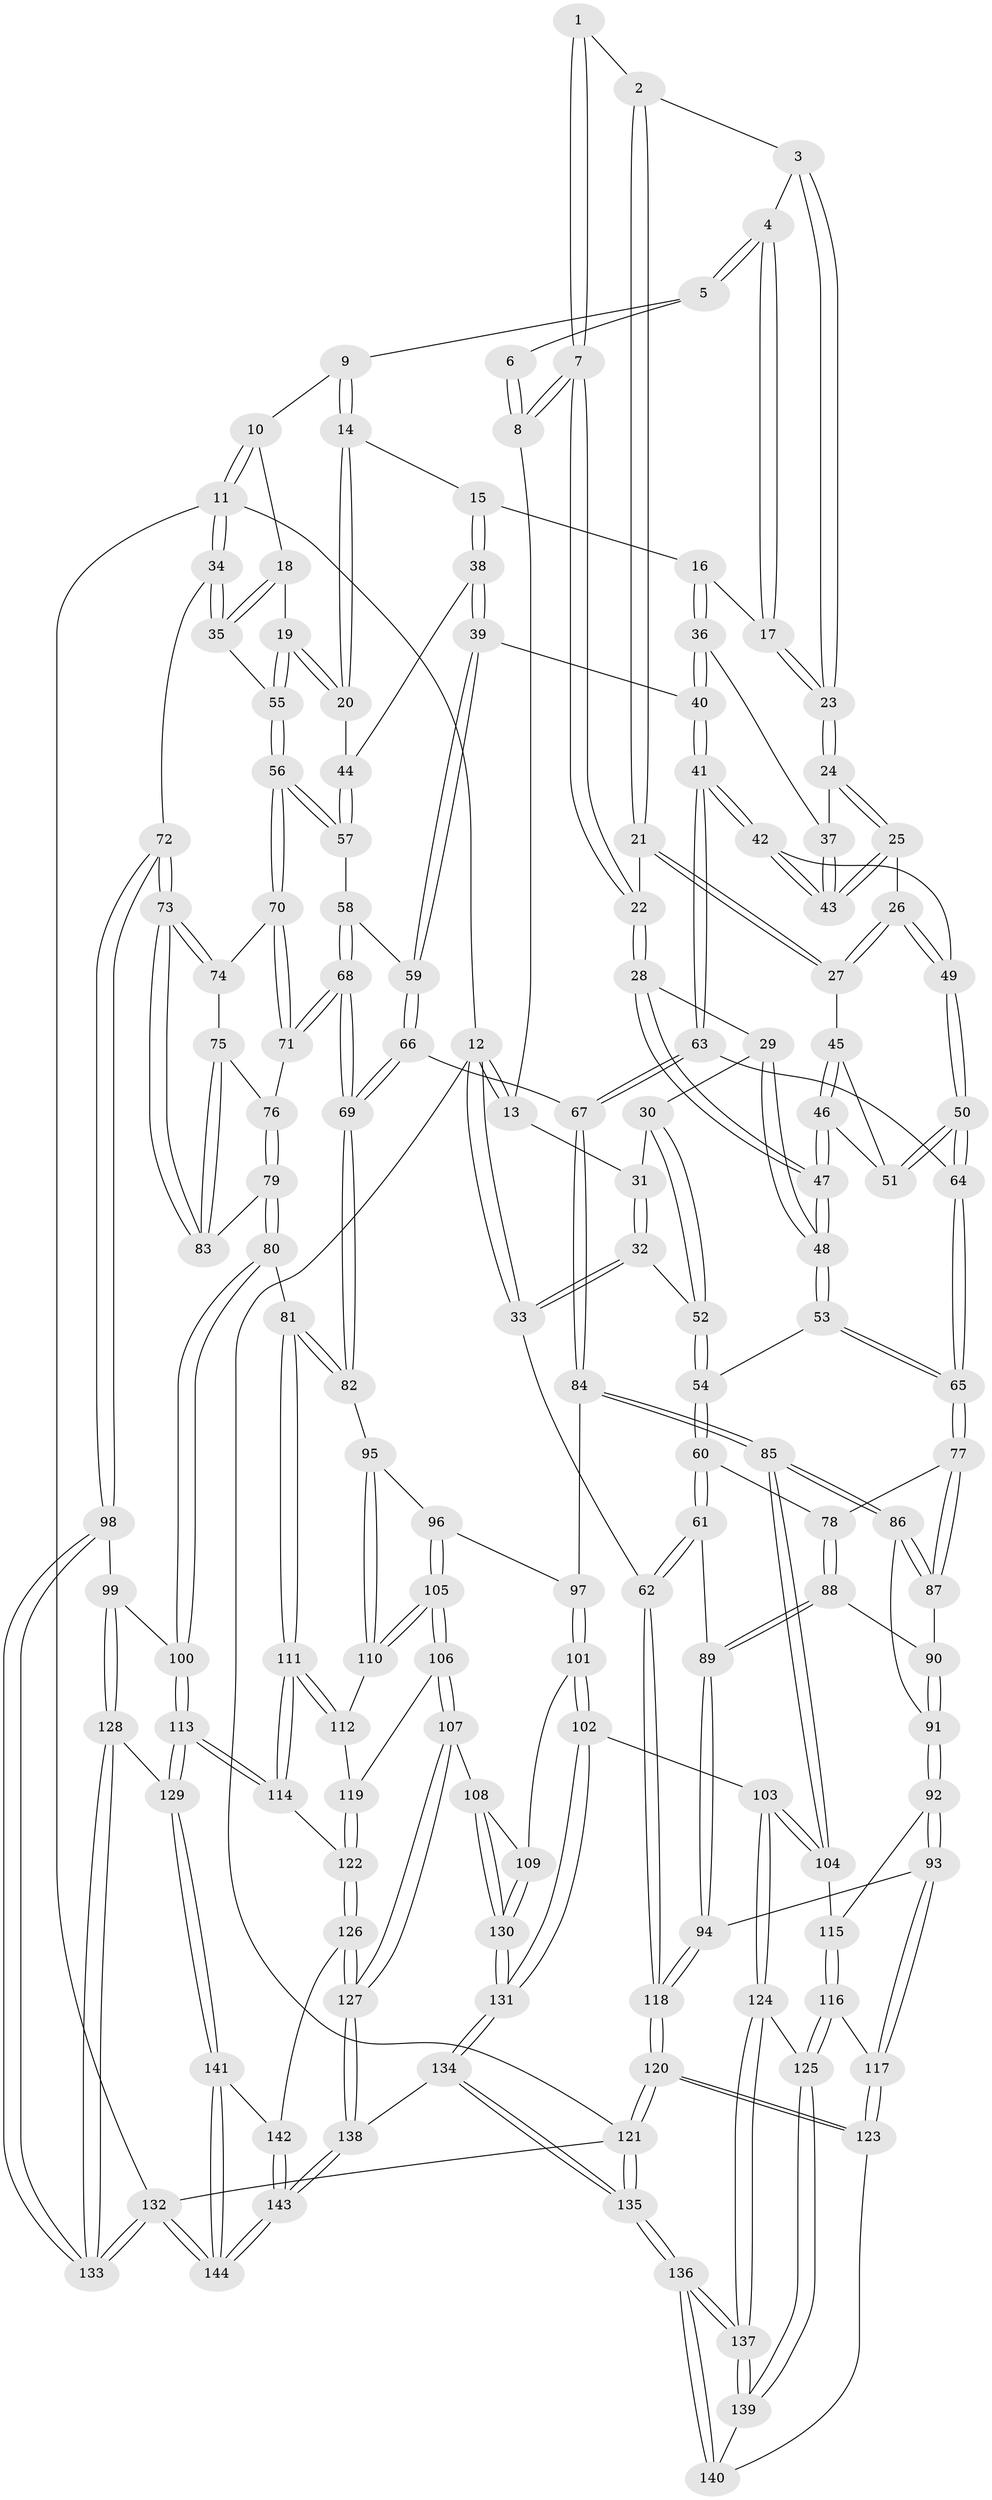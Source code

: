 // Generated by graph-tools (version 1.1) at 2025/11/02/27/25 16:11:51]
// undirected, 144 vertices, 357 edges
graph export_dot {
graph [start="1"]
  node [color=gray90,style=filled];
  1 [pos="+0.37252588679949294+0"];
  2 [pos="+0.3903558853900772+0.04909979328822364"];
  3 [pos="+0.4270370954584339+0.06112924413242749"];
  4 [pos="+0.554196205134958+0.03825744078353919"];
  5 [pos="+0.572603100966942+0"];
  6 [pos="+0.3609678327403391+0"];
  7 [pos="+0.2753263093171113+0.13018732045974976"];
  8 [pos="+0.1595129148981484+0"];
  9 [pos="+0.75391808610732+0"];
  10 [pos="+0.986868275240829+0"];
  11 [pos="+1+0"];
  12 [pos="+0+0"];
  13 [pos="+0+0"];
  14 [pos="+0.735018357719442+0.11067213389878101"];
  15 [pos="+0.5856922317993358+0.08915260625880252"];
  16 [pos="+0.5772260316625197+0.08459234275633232"];
  17 [pos="+0.5615281832454417+0.0650360232356218"];
  18 [pos="+0.9014138616141012+0.08234167222799109"];
  19 [pos="+0.7728765561592258+0.1613128027260702"];
  20 [pos="+0.7713234061778204+0.16097898213425402"];
  21 [pos="+0.31418302159913003+0.1475111898177885"];
  22 [pos="+0.2770989267979537+0.13973597156341272"];
  23 [pos="+0.4517988909995841+0.15301788431868044"];
  24 [pos="+0.44648842891195323+0.16199033248930428"];
  25 [pos="+0.43291101691564815+0.18192055650283476"];
  26 [pos="+0.4030453777421107+0.19338954565749192"];
  27 [pos="+0.33758168229080515+0.16808660191722583"];
  28 [pos="+0.2466549885624173+0.1546320402807643"];
  29 [pos="+0.14907872840373707+0.16221427982247957"];
  30 [pos="+0.1352403254764359+0.16151896289134635"];
  31 [pos="+0.09197486735641432+0.05997854355960938"];
  32 [pos="+0+0.20603002421146743"];
  33 [pos="+0+0.2106956984530718"];
  34 [pos="+1+0.22301024681915693"];
  35 [pos="+1+0.20507404774196408"];
  36 [pos="+0.5648190747309927+0.12245058751889928"];
  37 [pos="+0.5453044439320796+0.16568709206750026"];
  38 [pos="+0.6401453592395258+0.23825464194787266"];
  39 [pos="+0.6034277155751923+0.286979442836668"];
  40 [pos="+0.6009182755636243+0.28752705739418943"];
  41 [pos="+0.5856180193422608+0.2919674218240132"];
  42 [pos="+0.533460293270291+0.23653007449960983"];
  43 [pos="+0.526507961251703+0.22552830615896136"];
  44 [pos="+0.7491454395516817+0.181365011684368"];
  45 [pos="+0.3309304396220318+0.20155941795056823"];
  46 [pos="+0.2971229100120706+0.31129095260682843"];
  47 [pos="+0.24359021119854832+0.34952048114888773"];
  48 [pos="+0.2381242842808113+0.3582783699015269"];
  49 [pos="+0.4174198127812609+0.28754503093578204"];
  50 [pos="+0.4167895501843976+0.3113556169181318"];
  51 [pos="+0.3542847360976653+0.3054089868991688"];
  52 [pos="+0.08654897434442017+0.21889825843002295"];
  53 [pos="+0.23063120207183171+0.3744977332276063"];
  54 [pos="+0.1122034487875013+0.36780485719359396"];
  55 [pos="+0.8735691466947081+0.29202540350189937"];
  56 [pos="+0.8730388134716658+0.2945925573783215"];
  57 [pos="+0.7254772313471878+0.32816177309716327"];
  58 [pos="+0.7128591824032242+0.33942596321021473"];
  59 [pos="+0.6652628275449624+0.32958335274594164"];
  60 [pos="+0.07517319414454009+0.39907900175441385"];
  61 [pos="+0+0.4530856212892022"];
  62 [pos="+0+0.45420484875753947"];
  63 [pos="+0.49530934845634267+0.4073071185862083"];
  64 [pos="+0.4591797699881409+0.39414930990145525"];
  65 [pos="+0.28792434689401347+0.44925109100447247"];
  66 [pos="+0.6386643439798657+0.5055481593138184"];
  67 [pos="+0.5099058389159273+0.4366315345951926"];
  68 [pos="+0.7583002000604846+0.439050105905321"];
  69 [pos="+0.6668080727445213+0.5300271541886551"];
  70 [pos="+0.8738685739546088+0.3021622367152416"];
  71 [pos="+0.7772840326897936+0.4359782617922492"];
  72 [pos="+1+0.5749160513514655"];
  73 [pos="+1+0.5636213285557492"];
  74 [pos="+0.8799675722374167+0.31145537397357653"];
  75 [pos="+0.8816715879351869+0.46321902068521287"];
  76 [pos="+0.8014964107243697+0.4488578764675716"];
  77 [pos="+0.2865406423397005+0.46201851043520886"];
  78 [pos="+0.11991012289261951+0.5201116195215769"];
  79 [pos="+0.8363633803371817+0.5563607243595583"];
  80 [pos="+0.7698599005557528+0.6043621229079063"];
  81 [pos="+0.6844322973543963+0.571803974083593"];
  82 [pos="+0.6728331793059497+0.5633362252612079"];
  83 [pos="+0.9691462148081643+0.5248375345032431"];
  84 [pos="+0.4397980990895368+0.594047836078918"];
  85 [pos="+0.36233289763134613+0.6086478777643518"];
  86 [pos="+0.3175596126789258+0.5728269568036517"];
  87 [pos="+0.28879745973934456+0.48578078399057223"];
  88 [pos="+0.11947718932084903+0.536913241370321"];
  89 [pos="+0.11010354944616554+0.5475088522469551"];
  90 [pos="+0.16803331346797876+0.5626301970991533"];
  91 [pos="+0.20465217018954868+0.6344808620226641"];
  92 [pos="+0.198680518719979+0.6451421910062035"];
  93 [pos="+0.07307743138421066+0.6701675845842838"];
  94 [pos="+0.047877526880516795+0.6521091701552809"];
  95 [pos="+0.6514552908486388+0.5838270903884896"];
  96 [pos="+0.4676829628717664+0.6136592649349276"];
  97 [pos="+0.44939389242007666+0.6014765002341643"];
  98 [pos="+1+0.5861423256868148"];
  99 [pos="+0.8830344315325648+0.7219690400686495"];
  100 [pos="+0.8492747003607788+0.7192571488984236"];
  101 [pos="+0.43314887598537366+0.7840945367012063"];
  102 [pos="+0.3620743933206085+0.7770691852020372"];
  103 [pos="+0.34056525779146546+0.769425030301045"];
  104 [pos="+0.34834665662277536+0.6946704869141654"];
  105 [pos="+0.5257536446725426+0.7176150688004321"];
  106 [pos="+0.5232799484011285+0.7470397347466501"];
  107 [pos="+0.5134446774277069+0.7824122316508042"];
  108 [pos="+0.5052372838395937+0.7831208020650172"];
  109 [pos="+0.4380454763154654+0.7849500851306996"];
  110 [pos="+0.6265937255072987+0.632266464472482"];
  111 [pos="+0.704189650773251+0.7242195176688713"];
  112 [pos="+0.6368312149381691+0.7071732291576126"];
  113 [pos="+0.7466432815395863+0.7973847732750892"];
  114 [pos="+0.7381804760381865+0.7958540783974258"];
  115 [pos="+0.20255162595930978+0.6543843763927379"];
  116 [pos="+0.23599096350317192+0.7549177872268369"];
  117 [pos="+0.11994700130150387+0.7955159992646448"];
  118 [pos="+0+0.6245430645775056"];
  119 [pos="+0.6324822184682543+0.7198370974796693"];
  120 [pos="+0+1"];
  121 [pos="+0+1"];
  122 [pos="+0.6628324259272069+0.8133940314727304"];
  123 [pos="+0.09352943487969057+0.8611150488078172"];
  124 [pos="+0.3167356207603191+0.7809488746004473"];
  125 [pos="+0.31042250922886966+0.7804094843402454"];
  126 [pos="+0.6067648271271749+0.8446177395361738"];
  127 [pos="+0.5728956263973419+0.847693164369694"];
  128 [pos="+0.9149251151516508+0.8834088952365573"];
  129 [pos="+0.784878043899085+0.8998289796330303"];
  130 [pos="+0.4326693008751748+0.927011467056271"];
  131 [pos="+0.4232015485024262+0.9911129982235655"];
  132 [pos="+1+1"];
  133 [pos="+1+1"];
  134 [pos="+0.43543979823445517+1"];
  135 [pos="+0.3511106062993958+1"];
  136 [pos="+0.3217955505251106+1"];
  137 [pos="+0.30179039328122853+0.9283193837998006"];
  138 [pos="+0.4580240160163352+1"];
  139 [pos="+0.20922042993698112+0.8722268591630227"];
  140 [pos="+0.16022004548558086+0.8854137074349712"];
  141 [pos="+0.7751712614573598+0.929024597799276"];
  142 [pos="+0.6586845904007407+0.9095073182140132"];
  143 [pos="+0.6879523014783133+1"];
  144 [pos="+0.7625089281287475+1"];
  1 -- 2;
  1 -- 7;
  1 -- 7;
  2 -- 3;
  2 -- 21;
  2 -- 21;
  3 -- 4;
  3 -- 23;
  3 -- 23;
  4 -- 5;
  4 -- 5;
  4 -- 17;
  4 -- 17;
  5 -- 6;
  5 -- 9;
  6 -- 8;
  6 -- 8;
  7 -- 8;
  7 -- 8;
  7 -- 22;
  7 -- 22;
  8 -- 13;
  9 -- 10;
  9 -- 14;
  9 -- 14;
  10 -- 11;
  10 -- 11;
  10 -- 18;
  11 -- 12;
  11 -- 34;
  11 -- 34;
  11 -- 132;
  12 -- 13;
  12 -- 13;
  12 -- 33;
  12 -- 33;
  12 -- 121;
  13 -- 31;
  14 -- 15;
  14 -- 20;
  14 -- 20;
  15 -- 16;
  15 -- 38;
  15 -- 38;
  16 -- 17;
  16 -- 36;
  16 -- 36;
  17 -- 23;
  17 -- 23;
  18 -- 19;
  18 -- 35;
  18 -- 35;
  19 -- 20;
  19 -- 20;
  19 -- 55;
  19 -- 55;
  20 -- 44;
  21 -- 22;
  21 -- 27;
  21 -- 27;
  22 -- 28;
  22 -- 28;
  23 -- 24;
  23 -- 24;
  24 -- 25;
  24 -- 25;
  24 -- 37;
  25 -- 26;
  25 -- 43;
  25 -- 43;
  26 -- 27;
  26 -- 27;
  26 -- 49;
  26 -- 49;
  27 -- 45;
  28 -- 29;
  28 -- 47;
  28 -- 47;
  29 -- 30;
  29 -- 48;
  29 -- 48;
  30 -- 31;
  30 -- 52;
  30 -- 52;
  31 -- 32;
  31 -- 32;
  32 -- 33;
  32 -- 33;
  32 -- 52;
  33 -- 62;
  34 -- 35;
  34 -- 35;
  34 -- 72;
  35 -- 55;
  36 -- 37;
  36 -- 40;
  36 -- 40;
  37 -- 43;
  37 -- 43;
  38 -- 39;
  38 -- 39;
  38 -- 44;
  39 -- 40;
  39 -- 59;
  39 -- 59;
  40 -- 41;
  40 -- 41;
  41 -- 42;
  41 -- 42;
  41 -- 63;
  41 -- 63;
  42 -- 43;
  42 -- 43;
  42 -- 49;
  44 -- 57;
  44 -- 57;
  45 -- 46;
  45 -- 46;
  45 -- 51;
  46 -- 47;
  46 -- 47;
  46 -- 51;
  47 -- 48;
  47 -- 48;
  48 -- 53;
  48 -- 53;
  49 -- 50;
  49 -- 50;
  50 -- 51;
  50 -- 51;
  50 -- 64;
  50 -- 64;
  52 -- 54;
  52 -- 54;
  53 -- 54;
  53 -- 65;
  53 -- 65;
  54 -- 60;
  54 -- 60;
  55 -- 56;
  55 -- 56;
  56 -- 57;
  56 -- 57;
  56 -- 70;
  56 -- 70;
  57 -- 58;
  58 -- 59;
  58 -- 68;
  58 -- 68;
  59 -- 66;
  59 -- 66;
  60 -- 61;
  60 -- 61;
  60 -- 78;
  61 -- 62;
  61 -- 62;
  61 -- 89;
  62 -- 118;
  62 -- 118;
  63 -- 64;
  63 -- 67;
  63 -- 67;
  64 -- 65;
  64 -- 65;
  65 -- 77;
  65 -- 77;
  66 -- 67;
  66 -- 69;
  66 -- 69;
  67 -- 84;
  67 -- 84;
  68 -- 69;
  68 -- 69;
  68 -- 71;
  68 -- 71;
  69 -- 82;
  69 -- 82;
  70 -- 71;
  70 -- 71;
  70 -- 74;
  71 -- 76;
  72 -- 73;
  72 -- 73;
  72 -- 98;
  72 -- 98;
  73 -- 74;
  73 -- 74;
  73 -- 83;
  73 -- 83;
  74 -- 75;
  75 -- 76;
  75 -- 83;
  75 -- 83;
  76 -- 79;
  76 -- 79;
  77 -- 78;
  77 -- 87;
  77 -- 87;
  78 -- 88;
  78 -- 88;
  79 -- 80;
  79 -- 80;
  79 -- 83;
  80 -- 81;
  80 -- 100;
  80 -- 100;
  81 -- 82;
  81 -- 82;
  81 -- 111;
  81 -- 111;
  82 -- 95;
  84 -- 85;
  84 -- 85;
  84 -- 97;
  85 -- 86;
  85 -- 86;
  85 -- 104;
  85 -- 104;
  86 -- 87;
  86 -- 87;
  86 -- 91;
  87 -- 90;
  88 -- 89;
  88 -- 89;
  88 -- 90;
  89 -- 94;
  89 -- 94;
  90 -- 91;
  90 -- 91;
  91 -- 92;
  91 -- 92;
  92 -- 93;
  92 -- 93;
  92 -- 115;
  93 -- 94;
  93 -- 117;
  93 -- 117;
  94 -- 118;
  94 -- 118;
  95 -- 96;
  95 -- 110;
  95 -- 110;
  96 -- 97;
  96 -- 105;
  96 -- 105;
  97 -- 101;
  97 -- 101;
  98 -- 99;
  98 -- 133;
  98 -- 133;
  99 -- 100;
  99 -- 128;
  99 -- 128;
  100 -- 113;
  100 -- 113;
  101 -- 102;
  101 -- 102;
  101 -- 109;
  102 -- 103;
  102 -- 131;
  102 -- 131;
  103 -- 104;
  103 -- 104;
  103 -- 124;
  103 -- 124;
  104 -- 115;
  105 -- 106;
  105 -- 106;
  105 -- 110;
  105 -- 110;
  106 -- 107;
  106 -- 107;
  106 -- 119;
  107 -- 108;
  107 -- 127;
  107 -- 127;
  108 -- 109;
  108 -- 130;
  108 -- 130;
  109 -- 130;
  109 -- 130;
  110 -- 112;
  111 -- 112;
  111 -- 112;
  111 -- 114;
  111 -- 114;
  112 -- 119;
  113 -- 114;
  113 -- 114;
  113 -- 129;
  113 -- 129;
  114 -- 122;
  115 -- 116;
  115 -- 116;
  116 -- 117;
  116 -- 125;
  116 -- 125;
  117 -- 123;
  117 -- 123;
  118 -- 120;
  118 -- 120;
  119 -- 122;
  119 -- 122;
  120 -- 121;
  120 -- 121;
  120 -- 123;
  120 -- 123;
  121 -- 135;
  121 -- 135;
  121 -- 132;
  122 -- 126;
  122 -- 126;
  123 -- 140;
  124 -- 125;
  124 -- 137;
  124 -- 137;
  125 -- 139;
  125 -- 139;
  126 -- 127;
  126 -- 127;
  126 -- 142;
  127 -- 138;
  127 -- 138;
  128 -- 129;
  128 -- 133;
  128 -- 133;
  129 -- 141;
  129 -- 141;
  130 -- 131;
  130 -- 131;
  131 -- 134;
  131 -- 134;
  132 -- 133;
  132 -- 133;
  132 -- 144;
  132 -- 144;
  134 -- 135;
  134 -- 135;
  134 -- 138;
  135 -- 136;
  135 -- 136;
  136 -- 137;
  136 -- 137;
  136 -- 140;
  136 -- 140;
  137 -- 139;
  137 -- 139;
  138 -- 143;
  138 -- 143;
  139 -- 140;
  141 -- 142;
  141 -- 144;
  141 -- 144;
  142 -- 143;
  142 -- 143;
  143 -- 144;
  143 -- 144;
}
